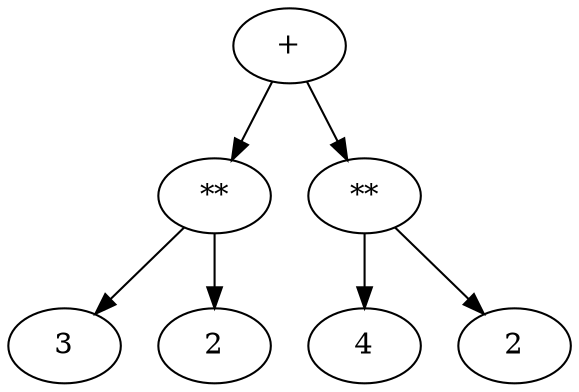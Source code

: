 digraph AST {
  node0 [label="+"];
  node1 [label="**"];
  node2 [label="3"];
  node1 -> node2;
  node3 [label="2"];
  node1 -> node3;
  node0 -> node1;
  node4 [label="**"];
  node5 [label="4"];
  node4 -> node5;
  node6 [label="2"];
  node4 -> node6;
  node0 -> node4;
}
